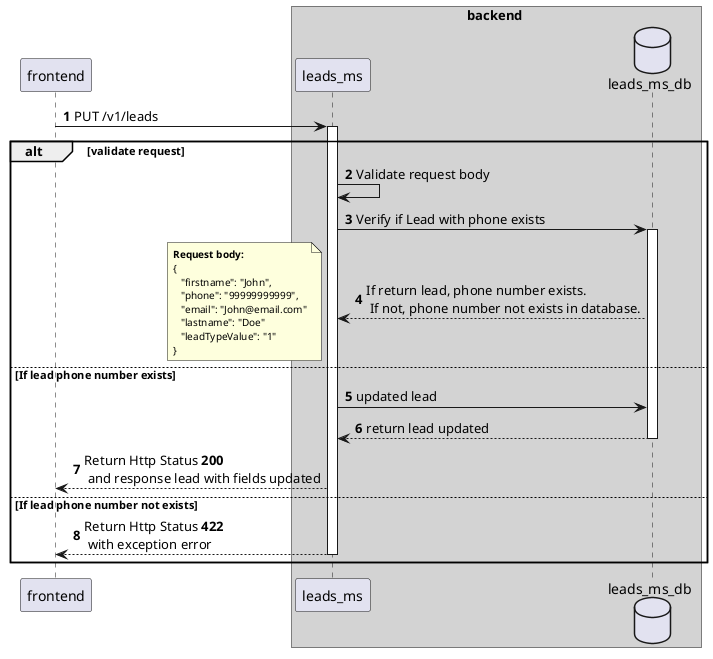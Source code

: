@startuml
'https://plantuml.com/sequence-diagram

autonumber

participant frontend

box backend #LightGray
frontend -> leads_ms: PUT /v1/leads

activate leads_ms
database leads_ms_db

alt validate request
leads_ms -> leads_ms: Validate request body

leads_ms -> leads_ms_db: Verify if Lead with phone exists
activate leads_ms_db
leads_ms_db --> leads_ms: If return lead, phone number exists.\n If not, phone number not exists in database.

    note left
        <size:10>**Request body:**</size>
        <size:10>{</size>
        <size:10>   "firstname": "John",</size>
        <size:10>   "phone": "99999999999",</size>
        <size:10>   "email": "John@email.com"</size>
        <size:10>   "lastname": "Doe"</size>
        <size:10>   "leadTypeValue": "1"</size>
        <size:10>}</size>
    end note
else If lead phone number exists

leads_ms -> leads_ms_db: updated lead

leads_ms_db --> leads_ms: return lead updated
deactivate leads_ms_db
leads_ms --> frontend: Return Http Status **200**\n and response lead with fields updated

else If lead phone number not exists
leads_ms --> frontend: Return Http Status **422**\n with exception error

deactivate leads_ms
end box
end

@enduml